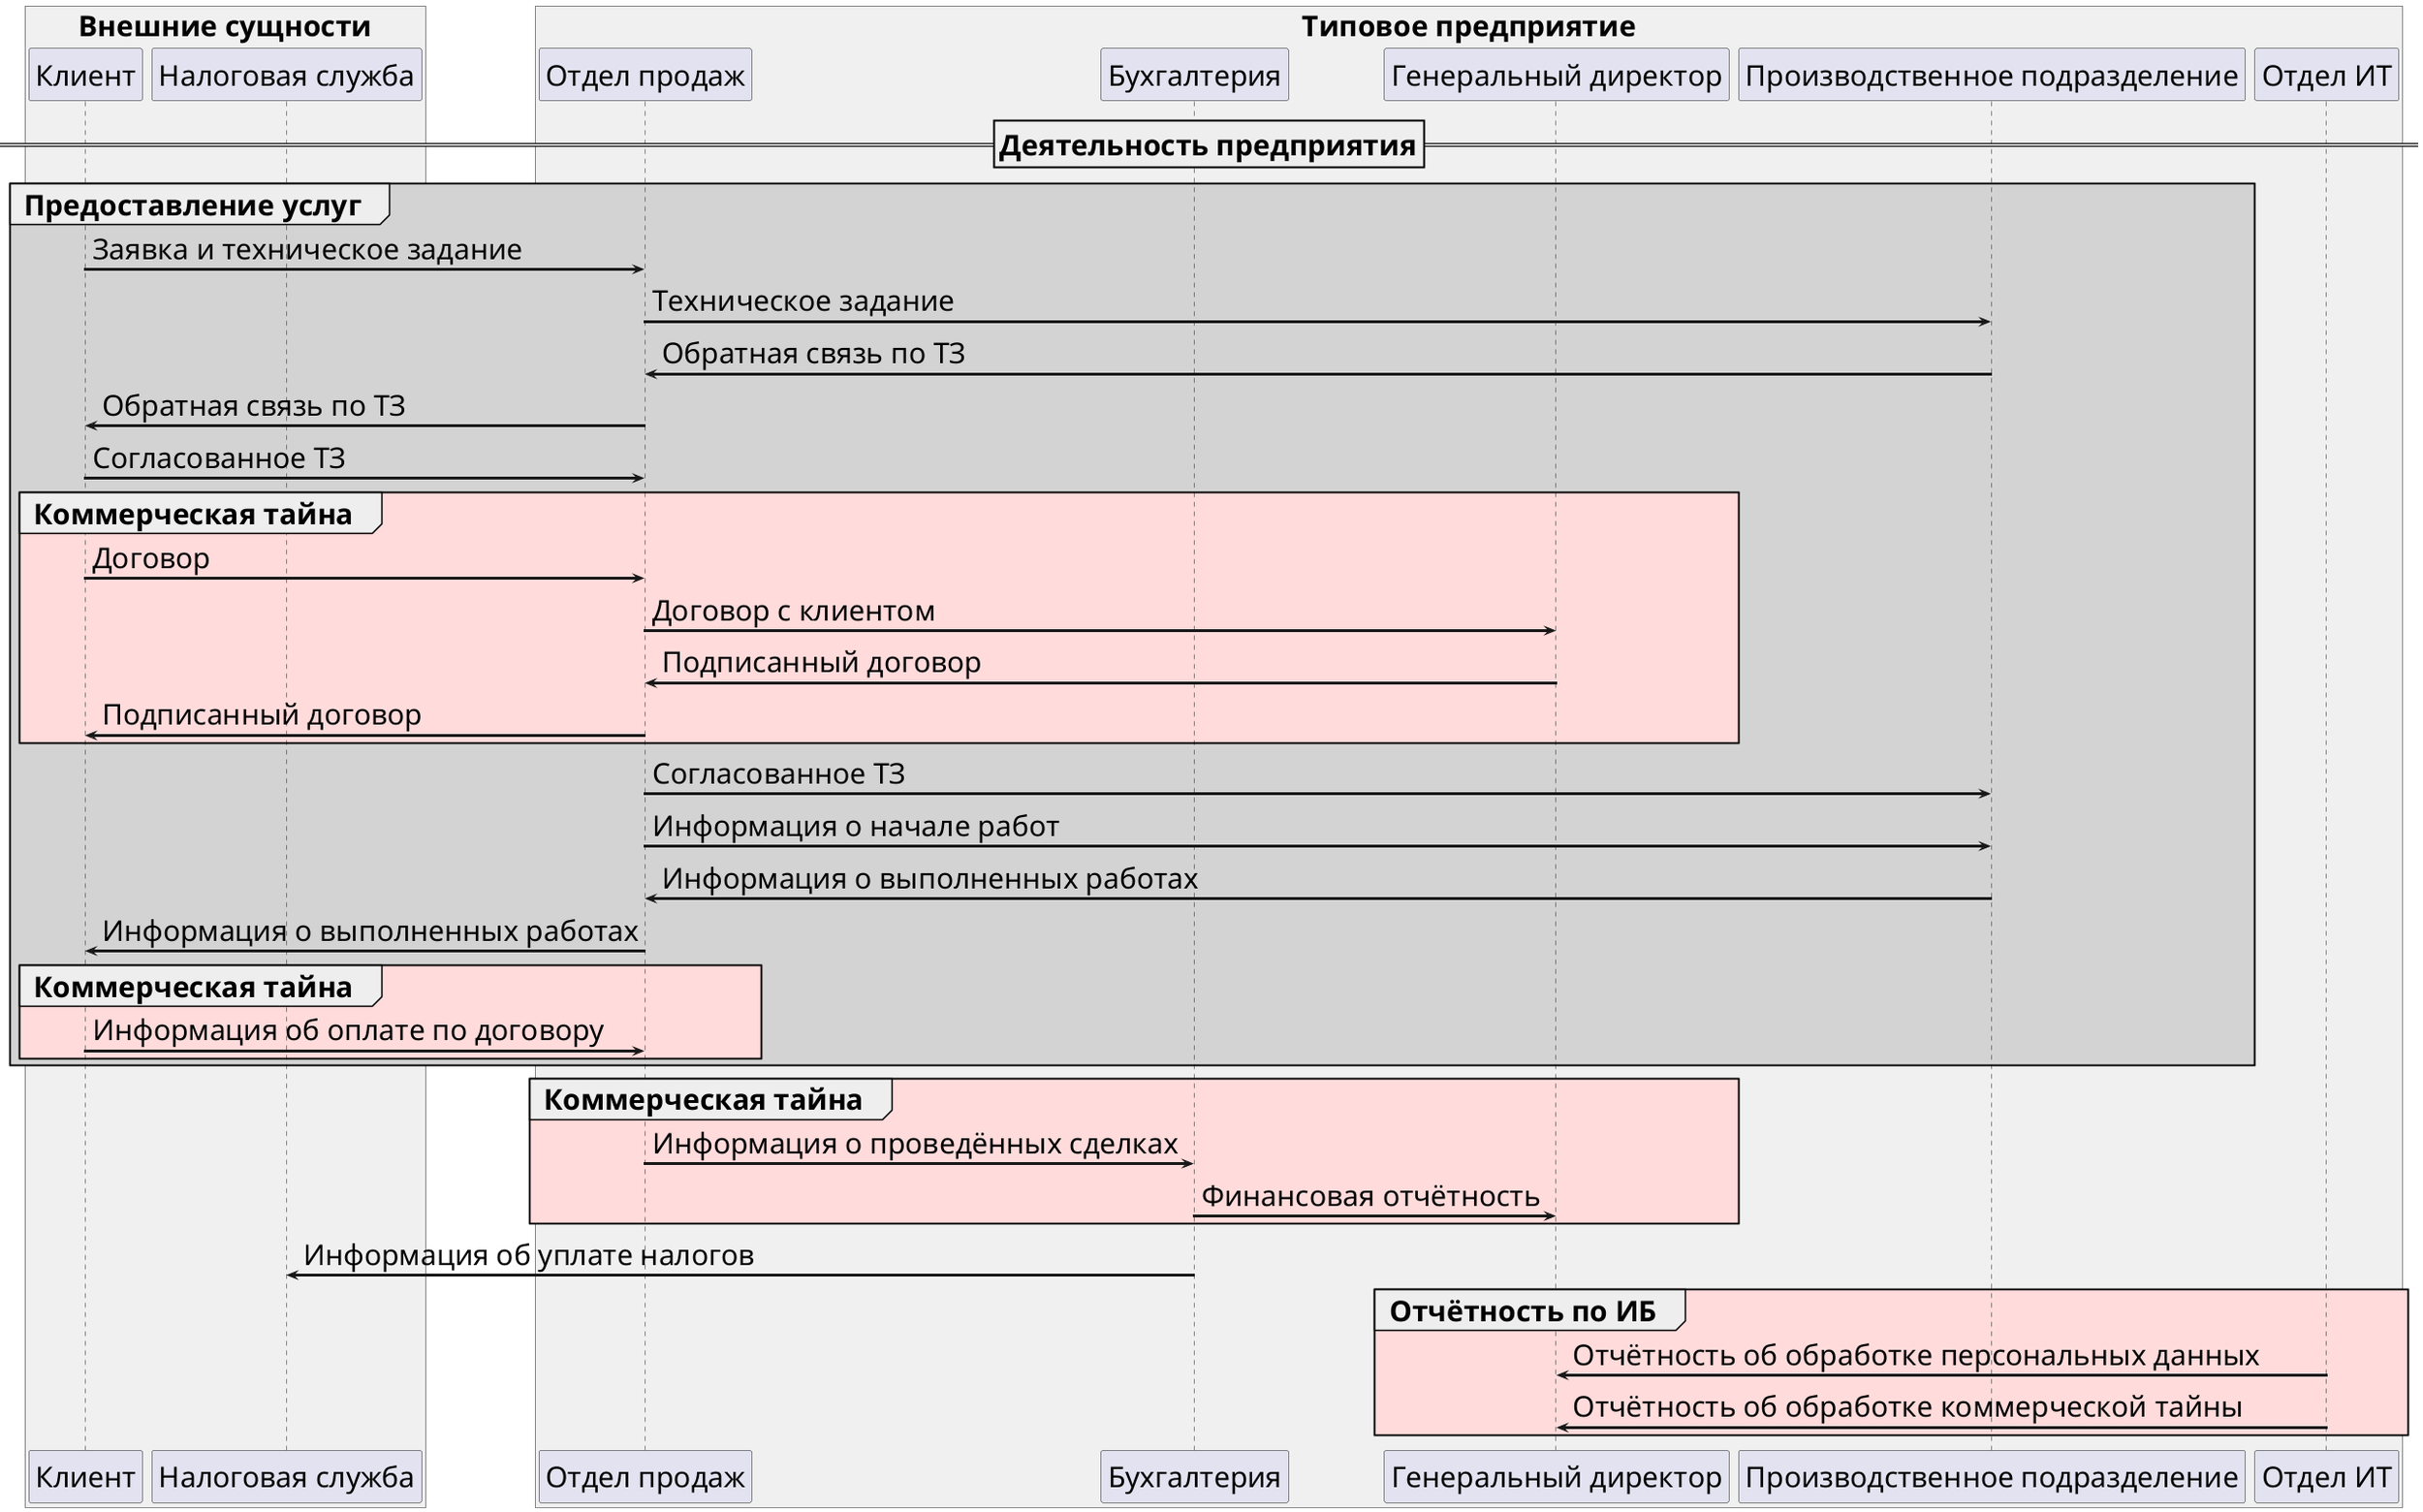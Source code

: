 @startuml ifd

skinparam defaultFontName Helvetica
skinparam BoxPadding 5
skinparam TitleFontSize 40
skinparam DefaultFontSize 30
skinparam ArrowThickness 3

box "Внешние сущности" #f0f0f0
participant "Клиент" as client
participant "Налоговая служба" as irs
end box

box "Типовое предприятие" #f0f0f0
participant "Отдел продаж" as sales
participant "Бухгалтерия" as accounting
participant "Генеральный директор" as ceo
participant "Производственное подразделение" as production
participant "Отдел ИТ" as it
end box

==Деятельность предприятия==
group #LightGrey Предоставление услуг
    client -> sales : Заявка и техническое задание
    sales -> production : Техническое задание
    production -> sales : Обратная связь по ТЗ
    sales -> client : Обратная связь по ТЗ
    client -> sales : Согласованное ТЗ
    group #ffdbdb Коммерческая тайна
        client -> sales : Договор
        sales -> ceo : Договор с клиентом
        ceo -> sales : Подписанный договор
        sales -> client : Подписанный договор
    end
    sales -> production : Согласованное ТЗ
    sales -> production : Информация о начале работ
    production -> sales : Информация о выполненных работах
    sales -> client : Информация о выполненных работах
    group #ffdbdb Коммерческая тайна
        client -> sales : Информация об оплате по договору
    end

end
group #ffdbdb Коммерческая тайна
    sales -> accounting : Информация о проведённых сделках
    accounting -> ceo : Финансовая отчётность
end
accounting -> irs : Информация об уплате налогов
group #ffdbdb Отчётность по ИБ
    it -> ceo : Отчётность об обработке персональных данных
    it -> ceo : Отчётность об обработке коммерческой тайны
end

@enduml